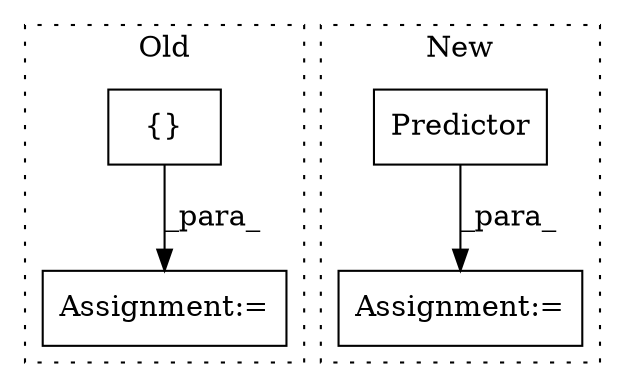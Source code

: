 digraph G {
subgraph cluster0 {
1 [label="{}" a="4" s="270,322" l="1,1" shape="box"];
4 [label="Assignment:=" a="7" s="257" l="1" shape="box"];
label = "Old";
style="dotted";
}
subgraph cluster1 {
2 [label="Predictor" a="32" s="292,322" l="10,1" shape="box"];
3 [label="Assignment:=" a="7" s="445" l="1" shape="box"];
label = "New";
style="dotted";
}
1 -> 4 [label="_para_"];
2 -> 3 [label="_para_"];
}